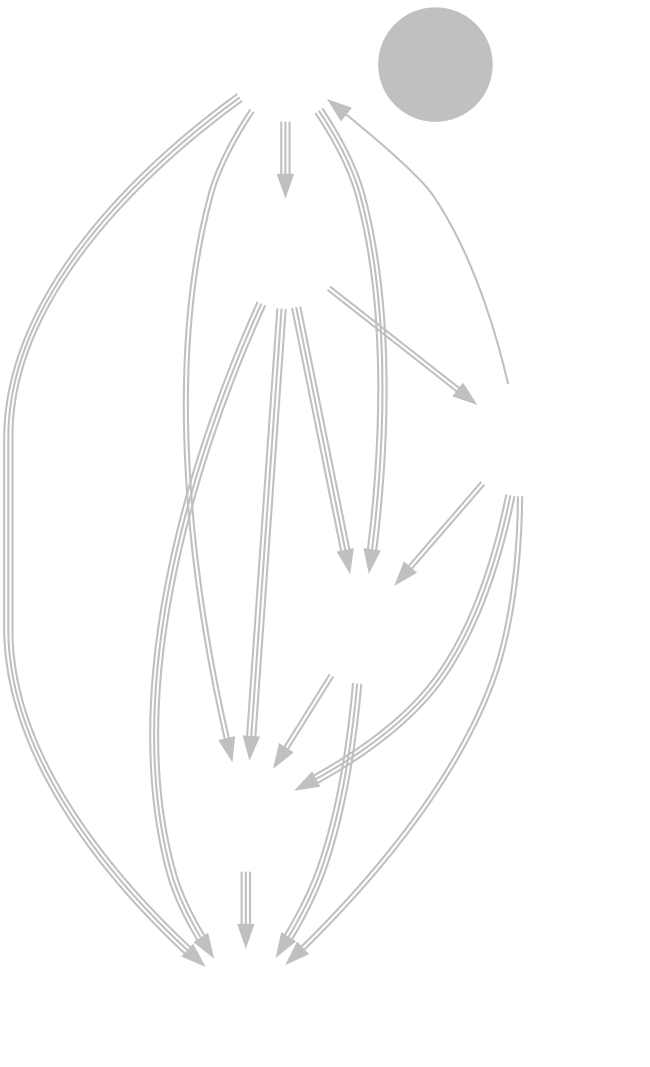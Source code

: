 // vim: set ts=5 sw=5:
digraph CN {
	node [shape=circle fixedsize=true width=.75 label="" color="white"];
	imagepath="logos/";
	CE	[ image="ce.png" ]
	eStar	[ image="estar-gaming.png" ]
	RPG	[ image="rpg.png" ]
	SOA	[ image="start-over-again.png" ]
	HL	[ image="hots-lady.png" ]
	SPT	[ image="super-perfect-team.png" ]
	KT	[ image="kt.png" style="filled" color="gray" ]
	WKG	[ image="wkg.png" ]

	/* Phase 1 Aggregates */
	CE	->	eStar	[ color="gray:gray:gray" ]
	CE	->	RPG	[ color="gray:gray" ]
	CE	->	SOA	[ color="gray:gray:gray" ]
	CE	->	HL	[ color="gray:gray:gray" ]
	SPT	->	CE	[ color="gray" ]
	eStar	->	RPG	[ color="gray:gray:gray" ]
	eStar	->	SOA	[ color="gray:gray:gray" ]
	eStar	->	HL	[ color="gray:gray:gray" ]
	eStar	->	SPT	[ color="gray:gray" ]
	RPG	->	SOA	[ color="gray:gray:gray" ]
	HL	->	RPG	[ color="gray:gray" ]
	SPT	->	RPG	[ color="gray:gray:gray" ]
	HL	->	SOA	[ color="gray:gray:gray" ]
	SPT	->	SOA	[ color="gray:gray" ]
	SPT	->	HL	[ color="gray:gray" ]
	

	edge [ color="gray" dir="none" constraint="false" style="dashed"]

}
